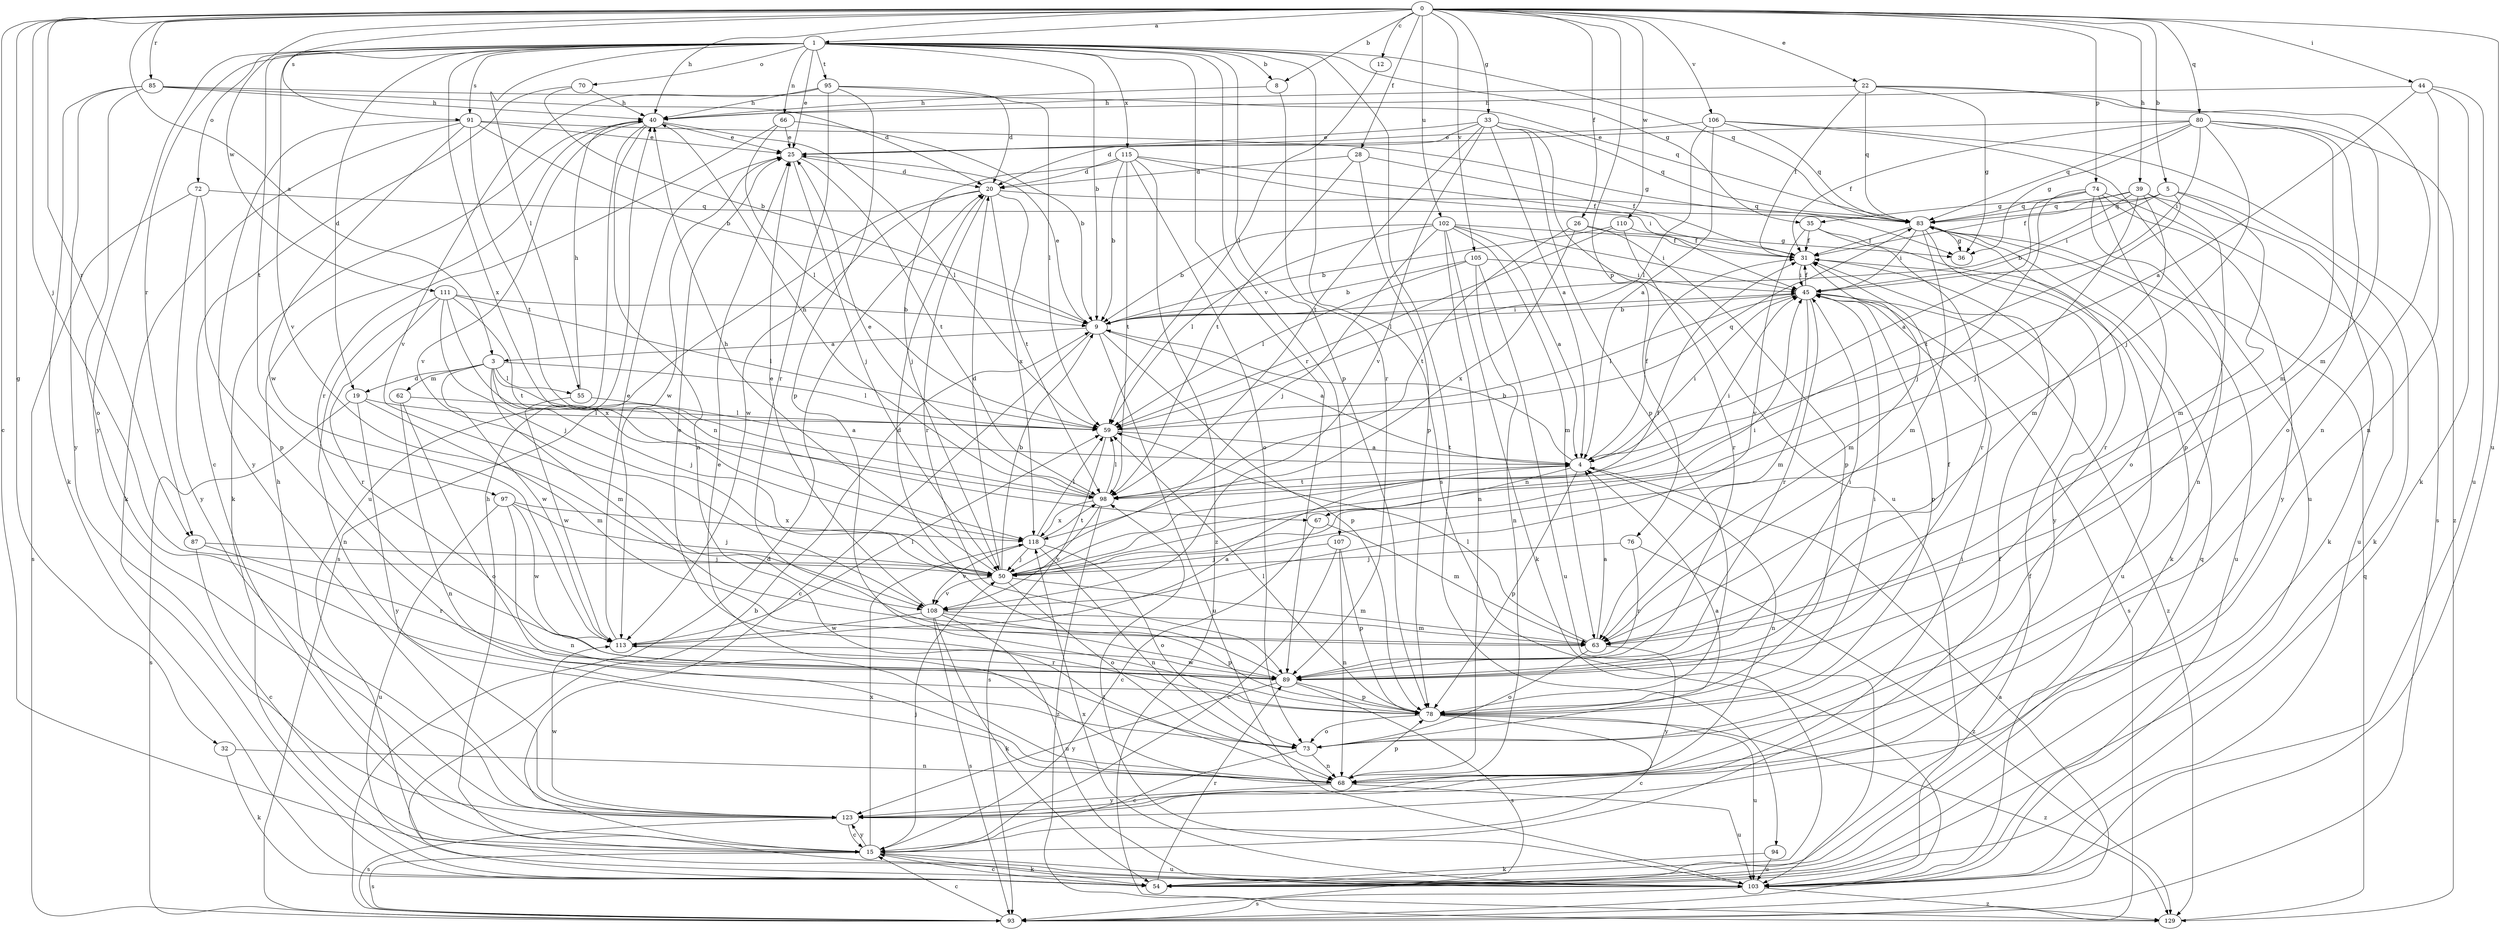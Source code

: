 strict digraph  {
0;
1;
3;
4;
5;
8;
9;
12;
15;
19;
20;
22;
25;
26;
28;
31;
32;
33;
35;
36;
39;
40;
44;
45;
50;
54;
55;
59;
62;
63;
66;
67;
68;
70;
72;
73;
74;
76;
78;
80;
83;
85;
87;
89;
91;
93;
94;
95;
97;
98;
102;
103;
105;
106;
107;
108;
110;
111;
113;
115;
118;
123;
129;
0 -> 1  [label=a];
0 -> 3  [label=a];
0 -> 5  [label=b];
0 -> 8  [label=b];
0 -> 12  [label=c];
0 -> 15  [label=c];
0 -> 22  [label=e];
0 -> 26  [label=f];
0 -> 28  [label=f];
0 -> 32  [label=g];
0 -> 33  [label=g];
0 -> 39  [label=h];
0 -> 40  [label=h];
0 -> 44  [label=i];
0 -> 50  [label=j];
0 -> 74  [label=p];
0 -> 76  [label=p];
0 -> 80  [label=q];
0 -> 85  [label=r];
0 -> 87  [label=r];
0 -> 91  [label=s];
0 -> 102  [label=u];
0 -> 103  [label=u];
0 -> 105  [label=v];
0 -> 106  [label=v];
0 -> 110  [label=w];
0 -> 111  [label=w];
1 -> 8  [label=b];
1 -> 9  [label=b];
1 -> 19  [label=d];
1 -> 25  [label=e];
1 -> 35  [label=g];
1 -> 55  [label=l];
1 -> 66  [label=n];
1 -> 70  [label=o];
1 -> 72  [label=o];
1 -> 78  [label=p];
1 -> 83  [label=q];
1 -> 87  [label=r];
1 -> 89  [label=r];
1 -> 91  [label=s];
1 -> 93  [label=s];
1 -> 94  [label=t];
1 -> 95  [label=t];
1 -> 97  [label=t];
1 -> 107  [label=v];
1 -> 108  [label=v];
1 -> 115  [label=x];
1 -> 118  [label=x];
1 -> 123  [label=y];
3 -> 19  [label=d];
3 -> 50  [label=j];
3 -> 55  [label=l];
3 -> 59  [label=l];
3 -> 62  [label=m];
3 -> 63  [label=m];
3 -> 67  [label=n];
3 -> 113  [label=w];
4 -> 9  [label=b];
4 -> 31  [label=f];
4 -> 45  [label=i];
4 -> 67  [label=n];
4 -> 68  [label=n];
4 -> 78  [label=p];
4 -> 98  [label=t];
5 -> 35  [label=g];
5 -> 45  [label=i];
5 -> 54  [label=k];
5 -> 63  [label=m];
5 -> 83  [label=q];
5 -> 98  [label=t];
8 -> 40  [label=h];
8 -> 89  [label=r];
9 -> 3  [label=a];
9 -> 4  [label=a];
9 -> 15  [label=c];
9 -> 25  [label=e];
9 -> 45  [label=i];
9 -> 78  [label=p];
9 -> 103  [label=u];
12 -> 59  [label=l];
15 -> 31  [label=f];
15 -> 40  [label=h];
15 -> 50  [label=j];
15 -> 54  [label=k];
15 -> 93  [label=s];
15 -> 103  [label=u];
15 -> 118  [label=x];
15 -> 123  [label=y];
19 -> 59  [label=l];
19 -> 63  [label=m];
19 -> 93  [label=s];
19 -> 123  [label=y];
20 -> 83  [label=q];
20 -> 89  [label=r];
20 -> 93  [label=s];
20 -> 98  [label=t];
20 -> 113  [label=w];
20 -> 118  [label=x];
22 -> 31  [label=f];
22 -> 36  [label=g];
22 -> 40  [label=h];
22 -> 63  [label=m];
22 -> 68  [label=n];
22 -> 83  [label=q];
25 -> 20  [label=d];
25 -> 50  [label=j];
25 -> 98  [label=t];
25 -> 113  [label=w];
26 -> 31  [label=f];
26 -> 78  [label=p];
26 -> 98  [label=t];
26 -> 118  [label=x];
28 -> 20  [label=d];
28 -> 31  [label=f];
28 -> 78  [label=p];
28 -> 98  [label=t];
31 -> 45  [label=i];
31 -> 63  [label=m];
31 -> 103  [label=u];
32 -> 54  [label=k];
32 -> 68  [label=n];
33 -> 4  [label=a];
33 -> 20  [label=d];
33 -> 25  [label=e];
33 -> 78  [label=p];
33 -> 83  [label=q];
33 -> 98  [label=t];
33 -> 103  [label=u];
33 -> 108  [label=v];
35 -> 31  [label=f];
35 -> 54  [label=k];
35 -> 89  [label=r];
35 -> 108  [label=v];
39 -> 9  [label=b];
39 -> 31  [label=f];
39 -> 50  [label=j];
39 -> 54  [label=k];
39 -> 63  [label=m];
39 -> 78  [label=p];
39 -> 83  [label=q];
40 -> 25  [label=e];
40 -> 54  [label=k];
40 -> 59  [label=l];
40 -> 68  [label=n];
40 -> 103  [label=u];
40 -> 108  [label=v];
44 -> 4  [label=a];
44 -> 40  [label=h];
44 -> 54  [label=k];
44 -> 68  [label=n];
44 -> 103  [label=u];
45 -> 9  [label=b];
45 -> 31  [label=f];
45 -> 59  [label=l];
45 -> 63  [label=m];
45 -> 78  [label=p];
45 -> 89  [label=r];
45 -> 93  [label=s];
45 -> 129  [label=z];
50 -> 9  [label=b];
50 -> 20  [label=d];
50 -> 31  [label=f];
50 -> 40  [label=h];
50 -> 45  [label=i];
50 -> 63  [label=m];
50 -> 73  [label=o];
50 -> 108  [label=v];
54 -> 9  [label=b];
54 -> 15  [label=c];
54 -> 31  [label=f];
54 -> 83  [label=q];
54 -> 89  [label=r];
55 -> 4  [label=a];
55 -> 40  [label=h];
55 -> 113  [label=w];
59 -> 4  [label=a];
59 -> 83  [label=q];
59 -> 93  [label=s];
62 -> 59  [label=l];
62 -> 68  [label=n];
62 -> 73  [label=o];
63 -> 4  [label=a];
63 -> 59  [label=l];
63 -> 73  [label=o];
63 -> 123  [label=y];
66 -> 9  [label=b];
66 -> 25  [label=e];
66 -> 59  [label=l];
66 -> 89  [label=r];
67 -> 15  [label=c];
67 -> 63  [label=m];
68 -> 25  [label=e];
68 -> 78  [label=p];
68 -> 103  [label=u];
68 -> 123  [label=y];
70 -> 9  [label=b];
70 -> 15  [label=c];
70 -> 40  [label=h];
72 -> 78  [label=p];
72 -> 83  [label=q];
72 -> 93  [label=s];
72 -> 123  [label=y];
73 -> 4  [label=a];
73 -> 15  [label=c];
73 -> 68  [label=n];
74 -> 4  [label=a];
74 -> 50  [label=j];
74 -> 68  [label=n];
74 -> 73  [label=o];
74 -> 83  [label=q];
74 -> 103  [label=u];
74 -> 123  [label=y];
76 -> 50  [label=j];
76 -> 89  [label=r];
76 -> 129  [label=z];
78 -> 15  [label=c];
78 -> 25  [label=e];
78 -> 45  [label=i];
78 -> 59  [label=l];
78 -> 73  [label=o];
78 -> 103  [label=u];
78 -> 129  [label=z];
80 -> 25  [label=e];
80 -> 31  [label=f];
80 -> 36  [label=g];
80 -> 45  [label=i];
80 -> 50  [label=j];
80 -> 63  [label=m];
80 -> 73  [label=o];
80 -> 83  [label=q];
80 -> 129  [label=z];
83 -> 31  [label=f];
83 -> 36  [label=g];
83 -> 45  [label=i];
83 -> 63  [label=m];
83 -> 89  [label=r];
83 -> 103  [label=u];
83 -> 123  [label=y];
85 -> 20  [label=d];
85 -> 40  [label=h];
85 -> 54  [label=k];
85 -> 73  [label=o];
85 -> 83  [label=q];
85 -> 123  [label=y];
87 -> 15  [label=c];
87 -> 50  [label=j];
87 -> 89  [label=r];
89 -> 20  [label=d];
89 -> 31  [label=f];
89 -> 45  [label=i];
89 -> 78  [label=p];
89 -> 93  [label=s];
89 -> 113  [label=w];
89 -> 123  [label=y];
91 -> 9  [label=b];
91 -> 25  [label=e];
91 -> 36  [label=g];
91 -> 54  [label=k];
91 -> 98  [label=t];
91 -> 113  [label=w];
91 -> 123  [label=y];
93 -> 4  [label=a];
93 -> 15  [label=c];
93 -> 20  [label=d];
94 -> 54  [label=k];
94 -> 103  [label=u];
95 -> 20  [label=d];
95 -> 40  [label=h];
95 -> 59  [label=l];
95 -> 78  [label=p];
95 -> 89  [label=r];
95 -> 108  [label=v];
97 -> 50  [label=j];
97 -> 68  [label=n];
97 -> 103  [label=u];
97 -> 113  [label=w];
97 -> 118  [label=x];
98 -> 25  [label=e];
98 -> 40  [label=h];
98 -> 45  [label=i];
98 -> 59  [label=l];
98 -> 108  [label=v];
98 -> 118  [label=x];
98 -> 129  [label=z];
102 -> 4  [label=a];
102 -> 9  [label=b];
102 -> 31  [label=f];
102 -> 45  [label=i];
102 -> 50  [label=j];
102 -> 54  [label=k];
102 -> 59  [label=l];
102 -> 63  [label=m];
102 -> 68  [label=n];
103 -> 40  [label=h];
103 -> 93  [label=s];
103 -> 98  [label=t];
103 -> 118  [label=x];
103 -> 129  [label=z];
105 -> 9  [label=b];
105 -> 45  [label=i];
105 -> 59  [label=l];
105 -> 68  [label=n];
105 -> 103  [label=u];
106 -> 4  [label=a];
106 -> 25  [label=e];
106 -> 59  [label=l];
106 -> 83  [label=q];
106 -> 93  [label=s];
106 -> 103  [label=u];
107 -> 15  [label=c];
107 -> 50  [label=j];
107 -> 68  [label=n];
107 -> 78  [label=p];
108 -> 25  [label=e];
108 -> 54  [label=k];
108 -> 63  [label=m];
108 -> 78  [label=p];
108 -> 93  [label=s];
108 -> 103  [label=u];
108 -> 113  [label=w];
110 -> 9  [label=b];
110 -> 36  [label=g];
110 -> 59  [label=l];
110 -> 89  [label=r];
111 -> 9  [label=b];
111 -> 50  [label=j];
111 -> 59  [label=l];
111 -> 68  [label=n];
111 -> 89  [label=r];
111 -> 98  [label=t];
111 -> 118  [label=x];
113 -> 4  [label=a];
113 -> 25  [label=e];
113 -> 59  [label=l];
113 -> 89  [label=r];
115 -> 9  [label=b];
115 -> 20  [label=d];
115 -> 31  [label=f];
115 -> 45  [label=i];
115 -> 50  [label=j];
115 -> 73  [label=o];
115 -> 98  [label=t];
115 -> 129  [label=z];
118 -> 50  [label=j];
118 -> 59  [label=l];
118 -> 68  [label=n];
118 -> 73  [label=o];
118 -> 98  [label=t];
118 -> 108  [label=v];
123 -> 15  [label=c];
123 -> 45  [label=i];
123 -> 93  [label=s];
123 -> 113  [label=w];
129 -> 83  [label=q];
}
